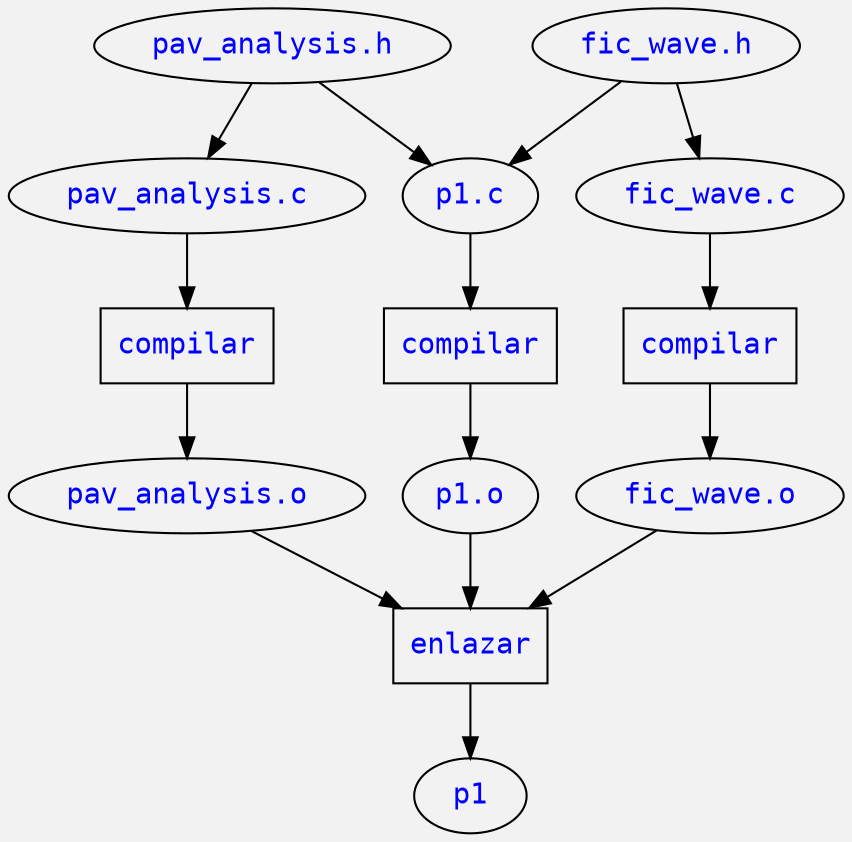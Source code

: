 // dot -T pdf dependencias.dot -o dependencias.pdf;

strict digraph dependencias {
        graph [ bgcolor=gray95, fontname=Courier, fontcolor=blue, fontsize=14 ];
        node [ fontname=Courier, fontcolor=blue, fontsize=14 ];
        edge [ fontname=Courier, fontcolor=red, fontsize=14 ];

        compileP1       [label="compilar", shape=box];
        compilePav      [label="compilar", shape=box];
        compileFic      [label="compilar", shape=box];

        enlazar [label="enlazar", shape=box];

        p1_c    [label="p1.c"];
        pav_analysis_c  [label="pav_analysis.c"];
        fic_wave_c      [label="fic_wave.c"];

        pav_analysis_h  [label="pav_analysis.h"];
        fic_wave_h      [label="fic_wave.h"];

        p1_o    [label="p1.o"];
        pav_analysis_o  [label="pav_analysis.o"];
        fic_wave_o      [label="fic_wave.o"];

        p1_c -> compileP1;
        pav_analysis_h -> p1_c
        fic_wave_h -> p1_c

        pav_analysis_c -> compilePav
        pav_analysis_h -> pav_analysis_c

        fic_wave_c -> compileFic
        fic_wave_h -> fic_wave_c

        compileP1 -> p1_o;
        compilePav -> pav_analysis_o
        compileFic -> fic_wave_o

        p1_o -> enlazar
        pav_analysis_o -> enlazar
        fic_wave_o -> enlazar

        enlazar -> p1
}

